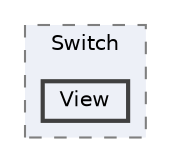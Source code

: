 digraph "C:/Users/むずでょ/Documents/Unity Projects/RMU-1-00-00-Research/Assets/RPGMaker/Codebase/Editor/Inspector/Switch/View"
{
 // LATEX_PDF_SIZE
  bgcolor="transparent";
  edge [fontname=Helvetica,fontsize=10,labelfontname=Helvetica,labelfontsize=10];
  node [fontname=Helvetica,fontsize=10,shape=box,height=0.2,width=0.4];
  compound=true
  subgraph clusterdir_69339ef355134f10de6ffcd26161d232 {
    graph [ bgcolor="#edf0f7", pencolor="grey50", label="Switch", fontname=Helvetica,fontsize=10 style="filled,dashed", URL="dir_69339ef355134f10de6ffcd26161d232.html",tooltip=""]
  dir_f3722a470ff682500e26b3287b9398fc [label="View", fillcolor="#edf0f7", color="grey25", style="filled,bold", URL="dir_f3722a470ff682500e26b3287b9398fc.html",tooltip=""];
  }
}
